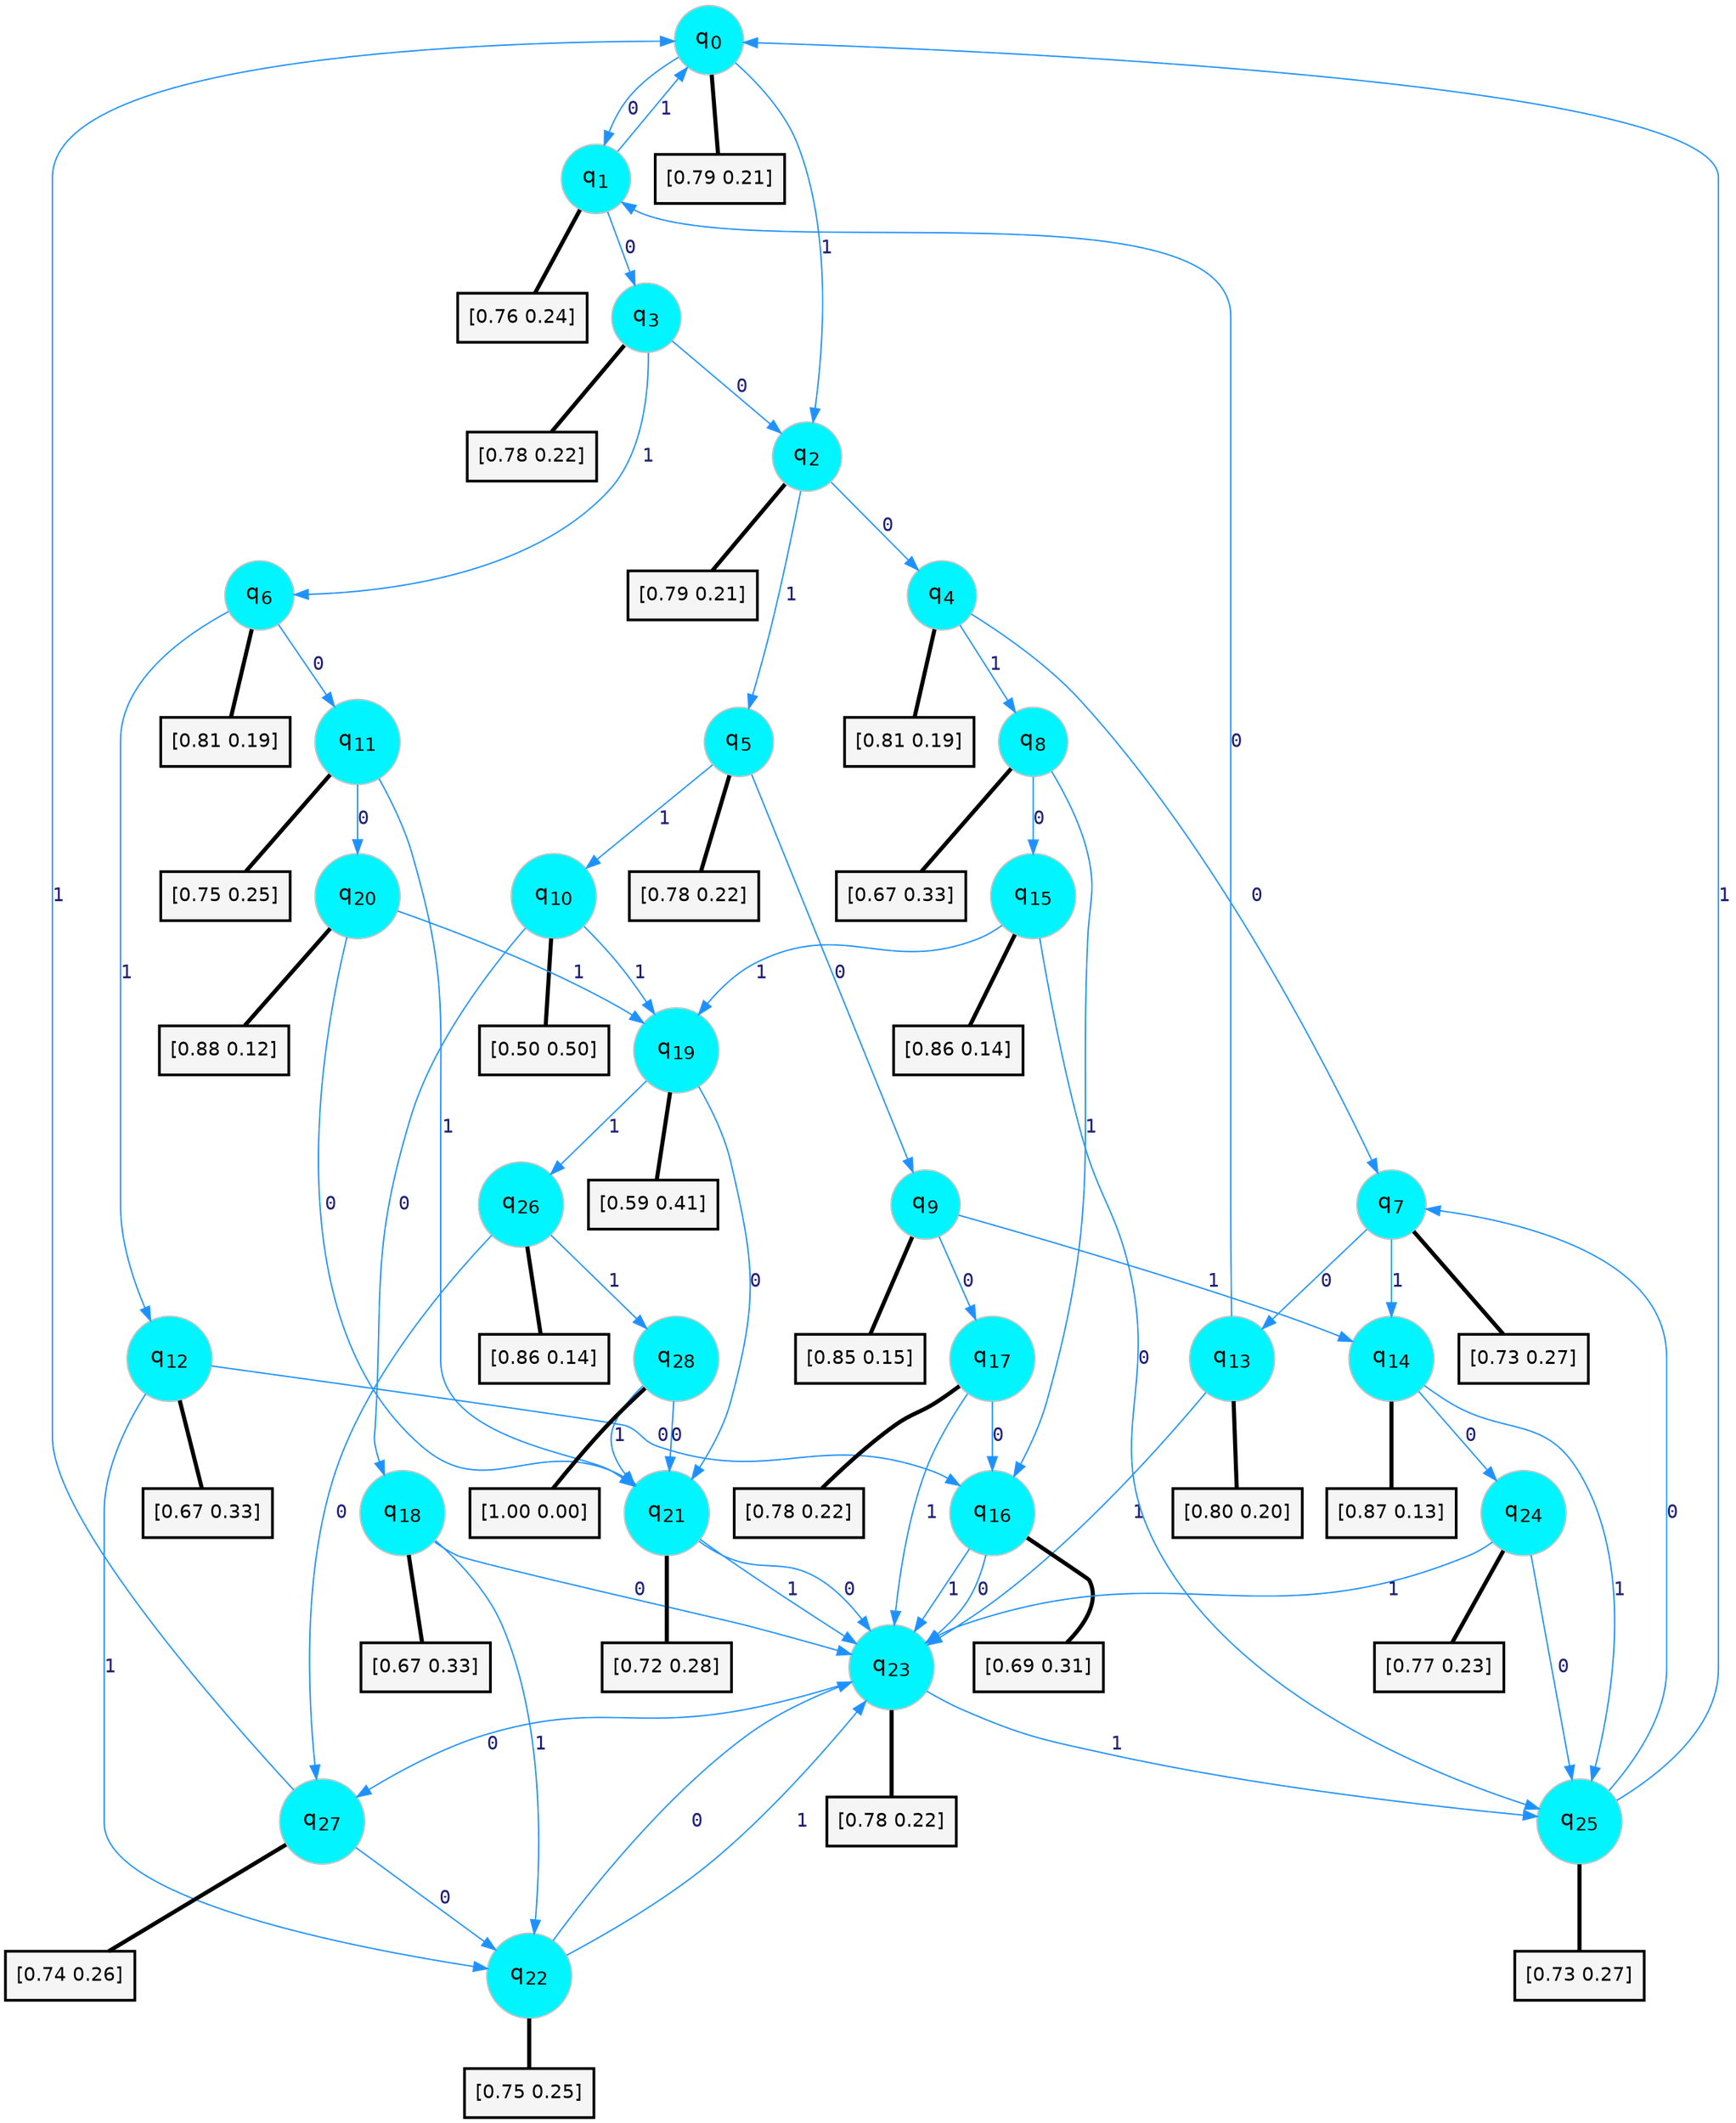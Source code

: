 digraph G {
graph [
bgcolor=transparent, dpi=300, rankdir=TD, size="40,25"];
node [
color=gray, fillcolor=turquoise1, fontcolor=black, fontname=Helvetica, fontsize=16, fontweight=bold, shape=circle, style=filled];
edge [
arrowsize=1, color=dodgerblue1, fontcolor=midnightblue, fontname=courier, fontweight=bold, penwidth=1, style=solid, weight=20];
0[label=<q<SUB>0</SUB>>];
1[label=<q<SUB>1</SUB>>];
2[label=<q<SUB>2</SUB>>];
3[label=<q<SUB>3</SUB>>];
4[label=<q<SUB>4</SUB>>];
5[label=<q<SUB>5</SUB>>];
6[label=<q<SUB>6</SUB>>];
7[label=<q<SUB>7</SUB>>];
8[label=<q<SUB>8</SUB>>];
9[label=<q<SUB>9</SUB>>];
10[label=<q<SUB>10</SUB>>];
11[label=<q<SUB>11</SUB>>];
12[label=<q<SUB>12</SUB>>];
13[label=<q<SUB>13</SUB>>];
14[label=<q<SUB>14</SUB>>];
15[label=<q<SUB>15</SUB>>];
16[label=<q<SUB>16</SUB>>];
17[label=<q<SUB>17</SUB>>];
18[label=<q<SUB>18</SUB>>];
19[label=<q<SUB>19</SUB>>];
20[label=<q<SUB>20</SUB>>];
21[label=<q<SUB>21</SUB>>];
22[label=<q<SUB>22</SUB>>];
23[label=<q<SUB>23</SUB>>];
24[label=<q<SUB>24</SUB>>];
25[label=<q<SUB>25</SUB>>];
26[label=<q<SUB>26</SUB>>];
27[label=<q<SUB>27</SUB>>];
28[label=<q<SUB>28</SUB>>];
29[label="[0.79 0.21]", shape=box,fontcolor=black, fontname=Helvetica, fontsize=14, penwidth=2, fillcolor=whitesmoke,color=black];
30[label="[0.76 0.24]", shape=box,fontcolor=black, fontname=Helvetica, fontsize=14, penwidth=2, fillcolor=whitesmoke,color=black];
31[label="[0.79 0.21]", shape=box,fontcolor=black, fontname=Helvetica, fontsize=14, penwidth=2, fillcolor=whitesmoke,color=black];
32[label="[0.78 0.22]", shape=box,fontcolor=black, fontname=Helvetica, fontsize=14, penwidth=2, fillcolor=whitesmoke,color=black];
33[label="[0.81 0.19]", shape=box,fontcolor=black, fontname=Helvetica, fontsize=14, penwidth=2, fillcolor=whitesmoke,color=black];
34[label="[0.78 0.22]", shape=box,fontcolor=black, fontname=Helvetica, fontsize=14, penwidth=2, fillcolor=whitesmoke,color=black];
35[label="[0.81 0.19]", shape=box,fontcolor=black, fontname=Helvetica, fontsize=14, penwidth=2, fillcolor=whitesmoke,color=black];
36[label="[0.73 0.27]", shape=box,fontcolor=black, fontname=Helvetica, fontsize=14, penwidth=2, fillcolor=whitesmoke,color=black];
37[label="[0.67 0.33]", shape=box,fontcolor=black, fontname=Helvetica, fontsize=14, penwidth=2, fillcolor=whitesmoke,color=black];
38[label="[0.85 0.15]", shape=box,fontcolor=black, fontname=Helvetica, fontsize=14, penwidth=2, fillcolor=whitesmoke,color=black];
39[label="[0.50 0.50]", shape=box,fontcolor=black, fontname=Helvetica, fontsize=14, penwidth=2, fillcolor=whitesmoke,color=black];
40[label="[0.75 0.25]", shape=box,fontcolor=black, fontname=Helvetica, fontsize=14, penwidth=2, fillcolor=whitesmoke,color=black];
41[label="[0.67 0.33]", shape=box,fontcolor=black, fontname=Helvetica, fontsize=14, penwidth=2, fillcolor=whitesmoke,color=black];
42[label="[0.80 0.20]", shape=box,fontcolor=black, fontname=Helvetica, fontsize=14, penwidth=2, fillcolor=whitesmoke,color=black];
43[label="[0.87 0.13]", shape=box,fontcolor=black, fontname=Helvetica, fontsize=14, penwidth=2, fillcolor=whitesmoke,color=black];
44[label="[0.86 0.14]", shape=box,fontcolor=black, fontname=Helvetica, fontsize=14, penwidth=2, fillcolor=whitesmoke,color=black];
45[label="[0.69 0.31]", shape=box,fontcolor=black, fontname=Helvetica, fontsize=14, penwidth=2, fillcolor=whitesmoke,color=black];
46[label="[0.78 0.22]", shape=box,fontcolor=black, fontname=Helvetica, fontsize=14, penwidth=2, fillcolor=whitesmoke,color=black];
47[label="[0.67 0.33]", shape=box,fontcolor=black, fontname=Helvetica, fontsize=14, penwidth=2, fillcolor=whitesmoke,color=black];
48[label="[0.59 0.41]", shape=box,fontcolor=black, fontname=Helvetica, fontsize=14, penwidth=2, fillcolor=whitesmoke,color=black];
49[label="[0.88 0.12]", shape=box,fontcolor=black, fontname=Helvetica, fontsize=14, penwidth=2, fillcolor=whitesmoke,color=black];
50[label="[0.72 0.28]", shape=box,fontcolor=black, fontname=Helvetica, fontsize=14, penwidth=2, fillcolor=whitesmoke,color=black];
51[label="[0.75 0.25]", shape=box,fontcolor=black, fontname=Helvetica, fontsize=14, penwidth=2, fillcolor=whitesmoke,color=black];
52[label="[0.78 0.22]", shape=box,fontcolor=black, fontname=Helvetica, fontsize=14, penwidth=2, fillcolor=whitesmoke,color=black];
53[label="[0.77 0.23]", shape=box,fontcolor=black, fontname=Helvetica, fontsize=14, penwidth=2, fillcolor=whitesmoke,color=black];
54[label="[0.73 0.27]", shape=box,fontcolor=black, fontname=Helvetica, fontsize=14, penwidth=2, fillcolor=whitesmoke,color=black];
55[label="[0.86 0.14]", shape=box,fontcolor=black, fontname=Helvetica, fontsize=14, penwidth=2, fillcolor=whitesmoke,color=black];
56[label="[0.74 0.26]", shape=box,fontcolor=black, fontname=Helvetica, fontsize=14, penwidth=2, fillcolor=whitesmoke,color=black];
57[label="[1.00 0.00]", shape=box,fontcolor=black, fontname=Helvetica, fontsize=14, penwidth=2, fillcolor=whitesmoke,color=black];
0->1 [label=0];
0->2 [label=1];
0->29 [arrowhead=none, penwidth=3,color=black];
1->3 [label=0];
1->0 [label=1];
1->30 [arrowhead=none, penwidth=3,color=black];
2->4 [label=0];
2->5 [label=1];
2->31 [arrowhead=none, penwidth=3,color=black];
3->2 [label=0];
3->6 [label=1];
3->32 [arrowhead=none, penwidth=3,color=black];
4->7 [label=0];
4->8 [label=1];
4->33 [arrowhead=none, penwidth=3,color=black];
5->9 [label=0];
5->10 [label=1];
5->34 [arrowhead=none, penwidth=3,color=black];
6->11 [label=0];
6->12 [label=1];
6->35 [arrowhead=none, penwidth=3,color=black];
7->13 [label=0];
7->14 [label=1];
7->36 [arrowhead=none, penwidth=3,color=black];
8->15 [label=0];
8->16 [label=1];
8->37 [arrowhead=none, penwidth=3,color=black];
9->17 [label=0];
9->14 [label=1];
9->38 [arrowhead=none, penwidth=3,color=black];
10->18 [label=0];
10->19 [label=1];
10->39 [arrowhead=none, penwidth=3,color=black];
11->20 [label=0];
11->21 [label=1];
11->40 [arrowhead=none, penwidth=3,color=black];
12->16 [label=0];
12->22 [label=1];
12->41 [arrowhead=none, penwidth=3,color=black];
13->1 [label=0];
13->23 [label=1];
13->42 [arrowhead=none, penwidth=3,color=black];
14->24 [label=0];
14->25 [label=1];
14->43 [arrowhead=none, penwidth=3,color=black];
15->25 [label=0];
15->19 [label=1];
15->44 [arrowhead=none, penwidth=3,color=black];
16->23 [label=0];
16->23 [label=1];
16->45 [arrowhead=none, penwidth=3,color=black];
17->16 [label=0];
17->23 [label=1];
17->46 [arrowhead=none, penwidth=3,color=black];
18->23 [label=0];
18->22 [label=1];
18->47 [arrowhead=none, penwidth=3,color=black];
19->21 [label=0];
19->26 [label=1];
19->48 [arrowhead=none, penwidth=3,color=black];
20->21 [label=0];
20->19 [label=1];
20->49 [arrowhead=none, penwidth=3,color=black];
21->23 [label=0];
21->23 [label=1];
21->50 [arrowhead=none, penwidth=3,color=black];
22->23 [label=0];
22->23 [label=1];
22->51 [arrowhead=none, penwidth=3,color=black];
23->27 [label=0];
23->25 [label=1];
23->52 [arrowhead=none, penwidth=3,color=black];
24->25 [label=0];
24->23 [label=1];
24->53 [arrowhead=none, penwidth=3,color=black];
25->7 [label=0];
25->0 [label=1];
25->54 [arrowhead=none, penwidth=3,color=black];
26->27 [label=0];
26->28 [label=1];
26->55 [arrowhead=none, penwidth=3,color=black];
27->22 [label=0];
27->0 [label=1];
27->56 [arrowhead=none, penwidth=3,color=black];
28->21 [label=0];
28->21 [label=1];
28->57 [arrowhead=none, penwidth=3,color=black];
}
